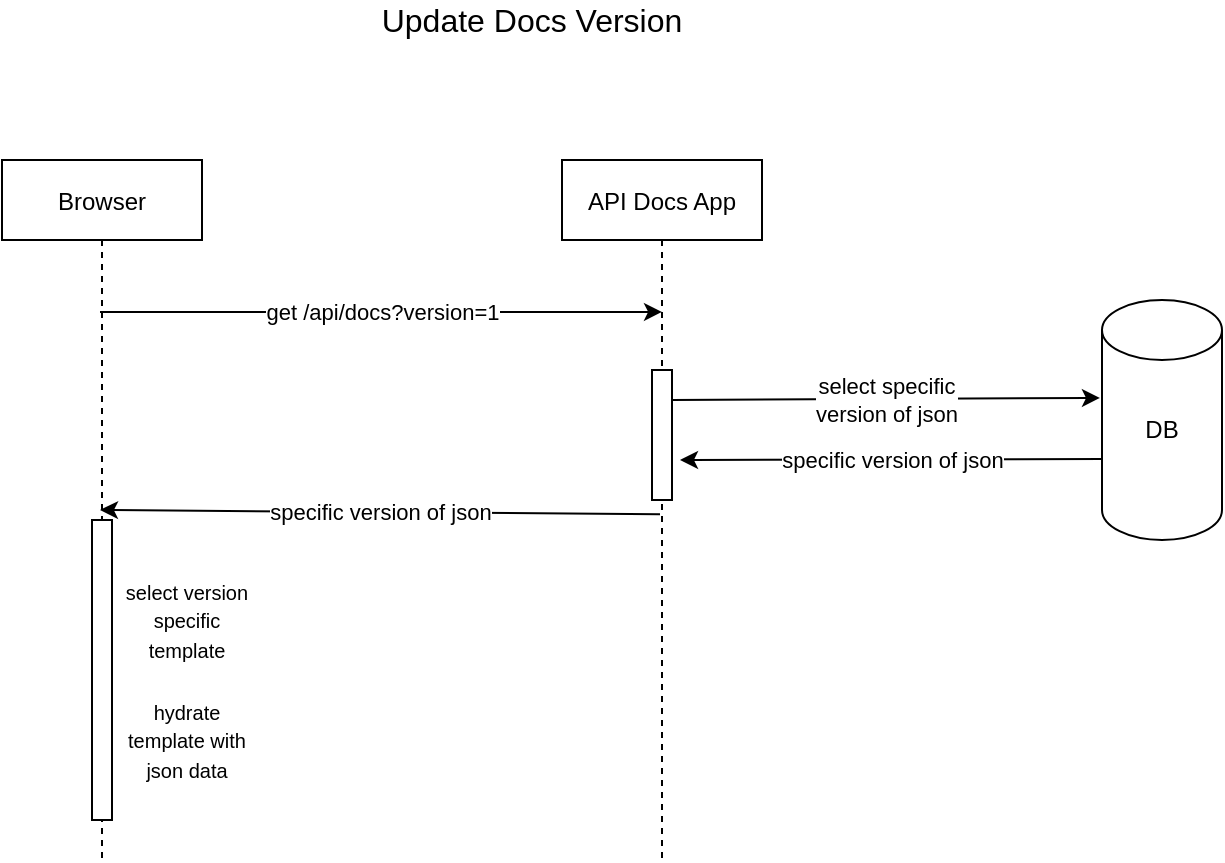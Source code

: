 <mxfile version="14.8.2" type="github">
  <diagram id="kgpKYQtTHZ0yAKxKKP6v" name="Page-1">
    <mxGraphModel dx="1662" dy="762" grid="1" gridSize="10" guides="1" tooltips="1" connect="1" arrows="1" fold="1" page="1" pageScale="1" pageWidth="850" pageHeight="1100" math="0" shadow="0">
      <root>
        <mxCell id="0" />
        <mxCell id="1" parent="0" />
        <mxCell id="uKZjJw9-pBGUI3rMbUET-1" value="Browser" style="shape=umlLifeline;perimeter=lifelinePerimeter;container=1;collapsible=0;recursiveResize=0;rounded=0;shadow=0;strokeWidth=1;" vertex="1" parent="1">
          <mxGeometry x="120" y="120" width="100" height="350" as="geometry" />
        </mxCell>
        <mxCell id="uKZjJw9-pBGUI3rMbUET-4" value="API Docs App" style="shape=umlLifeline;perimeter=lifelinePerimeter;container=1;collapsible=0;recursiveResize=0;rounded=0;shadow=0;strokeWidth=1;" vertex="1" parent="1">
          <mxGeometry x="400" y="120" width="100" height="350" as="geometry" />
        </mxCell>
        <mxCell id="uKZjJw9-pBGUI3rMbUET-5" value="&lt;font size=&quot;3&quot;&gt;Update Docs Version&lt;/font&gt;" style="text;html=1;strokeColor=none;fillColor=none;align=center;verticalAlign=middle;whiteSpace=wrap;rounded=0;" vertex="1" parent="1">
          <mxGeometry x="260" y="40" width="250" height="20" as="geometry" />
        </mxCell>
        <mxCell id="uKZjJw9-pBGUI3rMbUET-6" value="" style="shape=cylinder3;whiteSpace=wrap;html=1;boundedLbl=1;backgroundOutline=1;size=15;" vertex="1" parent="1">
          <mxGeometry x="670" y="190" width="60" height="120" as="geometry" />
        </mxCell>
        <mxCell id="uKZjJw9-pBGUI3rMbUET-7" value="DB" style="text;html=1;strokeColor=none;fillColor=none;align=center;verticalAlign=middle;whiteSpace=wrap;rounded=0;" vertex="1" parent="1">
          <mxGeometry x="680" y="245" width="40" height="20" as="geometry" />
        </mxCell>
        <mxCell id="uKZjJw9-pBGUI3rMbUET-8" value="" style="rounded=0;whiteSpace=wrap;html=1;" vertex="1" parent="1">
          <mxGeometry x="445" y="225" width="10" height="65" as="geometry" />
        </mxCell>
        <mxCell id="uKZjJw9-pBGUI3rMbUET-9" value="" style="endArrow=classic;html=1;entryX=-0.017;entryY=0.408;entryDx=0;entryDy=0;entryPerimeter=0;" edge="1" parent="1" target="uKZjJw9-pBGUI3rMbUET-6">
          <mxGeometry relative="1" as="geometry">
            <mxPoint x="455" y="240" as="sourcePoint" />
            <mxPoint x="555" y="240" as="targetPoint" />
          </mxGeometry>
        </mxCell>
        <mxCell id="uKZjJw9-pBGUI3rMbUET-10" value="select specific&lt;br&gt;version of json" style="edgeLabel;resizable=0;html=1;align=center;verticalAlign=middle;" connectable="0" vertex="1" parent="uKZjJw9-pBGUI3rMbUET-9">
          <mxGeometry relative="1" as="geometry" />
        </mxCell>
        <mxCell id="uKZjJw9-pBGUI3rMbUET-11" value="" style="endArrow=classic;html=1;" edge="1" parent="1">
          <mxGeometry relative="1" as="geometry">
            <mxPoint x="670" y="269.5" as="sourcePoint" />
            <mxPoint x="459" y="270" as="targetPoint" />
          </mxGeometry>
        </mxCell>
        <mxCell id="uKZjJw9-pBGUI3rMbUET-12" value="specific version of json" style="edgeLabel;resizable=0;html=1;align=center;verticalAlign=middle;" connectable="0" vertex="1" parent="uKZjJw9-pBGUI3rMbUET-11">
          <mxGeometry relative="1" as="geometry" />
        </mxCell>
        <mxCell id="uKZjJw9-pBGUI3rMbUET-14" value="" style="endArrow=classic;html=1;exitX=0.53;exitY=0.506;exitDx=0;exitDy=0;exitPerimeter=0;" edge="1" parent="1">
          <mxGeometry relative="1" as="geometry">
            <mxPoint x="449" y="297.1" as="sourcePoint" />
            <mxPoint x="169" y="295" as="targetPoint" />
          </mxGeometry>
        </mxCell>
        <mxCell id="uKZjJw9-pBGUI3rMbUET-15" value="specific version of json" style="edgeLabel;resizable=0;html=1;align=center;verticalAlign=middle;" connectable="0" vertex="1" parent="uKZjJw9-pBGUI3rMbUET-14">
          <mxGeometry relative="1" as="geometry" />
        </mxCell>
        <mxCell id="uKZjJw9-pBGUI3rMbUET-17" value="" style="rounded=0;whiteSpace=wrap;html=1;" vertex="1" parent="1">
          <mxGeometry x="165" y="300" width="10" height="150" as="geometry" />
        </mxCell>
        <mxCell id="uKZjJw9-pBGUI3rMbUET-18" value="&lt;font style=&quot;font-size: 10px&quot;&gt;hydrate template with json data&lt;/font&gt;" style="text;html=1;strokeColor=none;fillColor=none;align=center;verticalAlign=middle;whiteSpace=wrap;rounded=0;" vertex="1" parent="1">
          <mxGeometry x="175" y="400" width="75" height="20" as="geometry" />
        </mxCell>
        <mxCell id="uKZjJw9-pBGUI3rMbUET-19" value="" style="endArrow=classic;html=1;entryX=0.48;entryY=0.217;entryDx=0;entryDy=0;entryPerimeter=0;" edge="1" parent="1">
          <mxGeometry relative="1" as="geometry">
            <mxPoint x="169" y="196" as="sourcePoint" />
            <mxPoint x="450" y="195.95" as="targetPoint" />
          </mxGeometry>
        </mxCell>
        <mxCell id="uKZjJw9-pBGUI3rMbUET-20" value="get /api/docs?version=1" style="edgeLabel;resizable=0;html=1;align=center;verticalAlign=middle;" connectable="0" vertex="1" parent="uKZjJw9-pBGUI3rMbUET-19">
          <mxGeometry relative="1" as="geometry" />
        </mxCell>
        <mxCell id="uKZjJw9-pBGUI3rMbUET-25" value="&lt;font style=&quot;font-size: 10px&quot;&gt;select version&lt;br&gt;specific template&lt;br&gt;&lt;/font&gt;" style="text;html=1;strokeColor=none;fillColor=none;align=center;verticalAlign=middle;whiteSpace=wrap;rounded=0;" vertex="1" parent="1">
          <mxGeometry x="175" y="340" width="75" height="20" as="geometry" />
        </mxCell>
      </root>
    </mxGraphModel>
  </diagram>
</mxfile>
